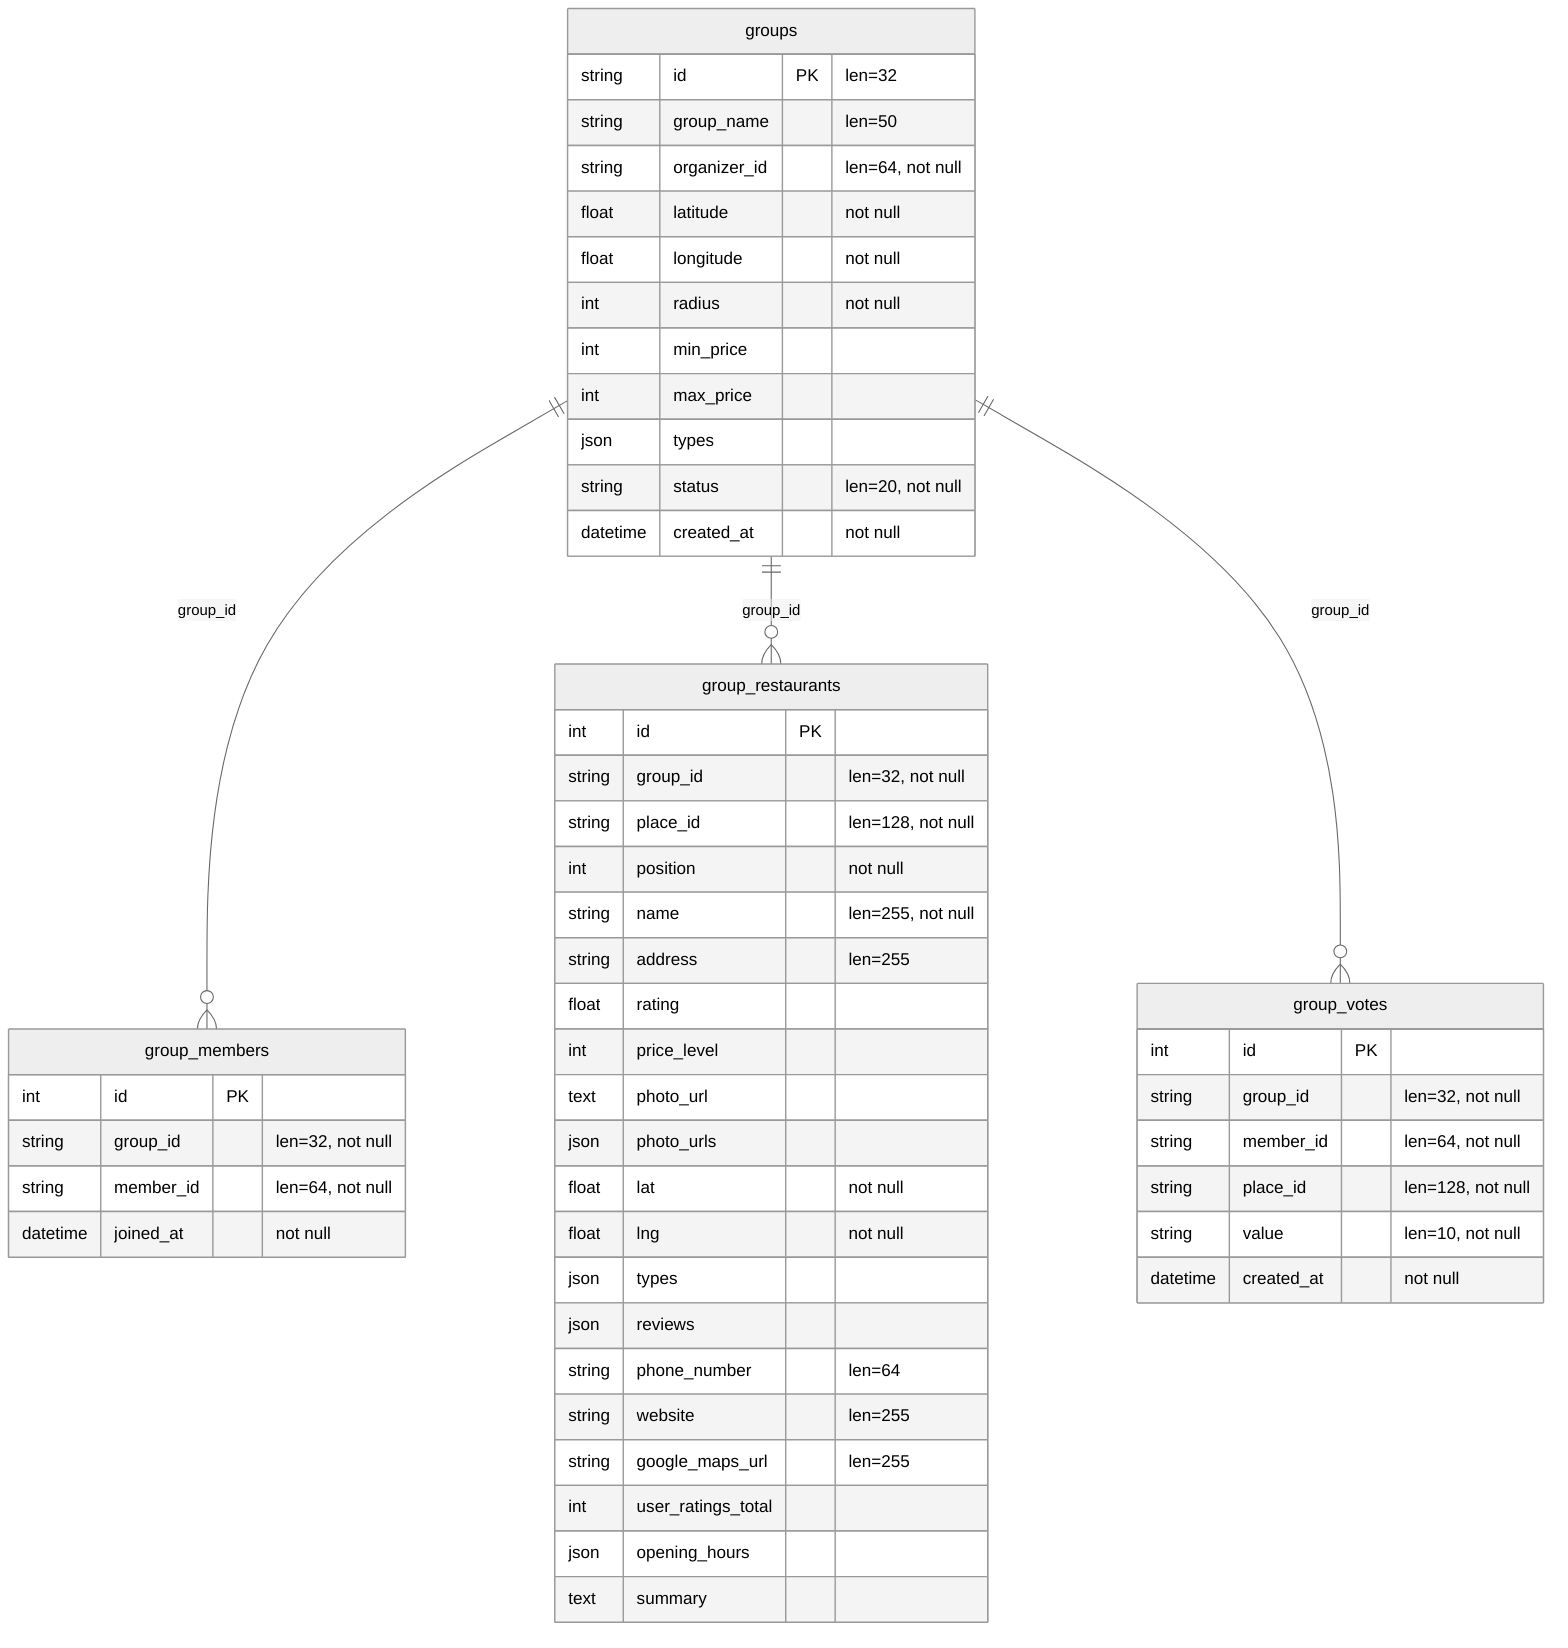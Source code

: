 %%{init: {'theme': 'neutral'}}%%
erDiagram
    group_members {
        int id PK
        string group_id "len=32, not null"
        string member_id "len=64, not null"
        datetime joined_at "not null"
    }
    group_restaurants {
        int id PK
        string group_id "len=32, not null"
        string place_id "len=128, not null"
        int position "not null"
        string name "len=255, not null"
        string address "len=255"
        float rating
        int price_level
        text photo_url
        json photo_urls
        float lat "not null"
        float lng "not null"
        json types
        json reviews
        string phone_number "len=64"
        string website "len=255"
        string google_maps_url "len=255"
        int user_ratings_total
        json opening_hours
        text summary
    }
    group_votes {
        int id PK
        string group_id "len=32, not null"
        string member_id "len=64, not null"
        string place_id "len=128, not null"
        string value "len=10, not null"
        datetime created_at "not null"
    }
    groups {
        string id PK "len=32"
        string group_name "len=50"
        string organizer_id "len=64, not null"
        float latitude "not null"
        float longitude "not null"
        int radius "not null"
        int min_price
        int max_price
        json types
        string status "len=20, not null"
        datetime created_at "not null"
    }

    groups ||--o{ group_members : "group_id"
    groups ||--o{ group_restaurants : "group_id"
    groups ||--o{ group_votes : "group_id"